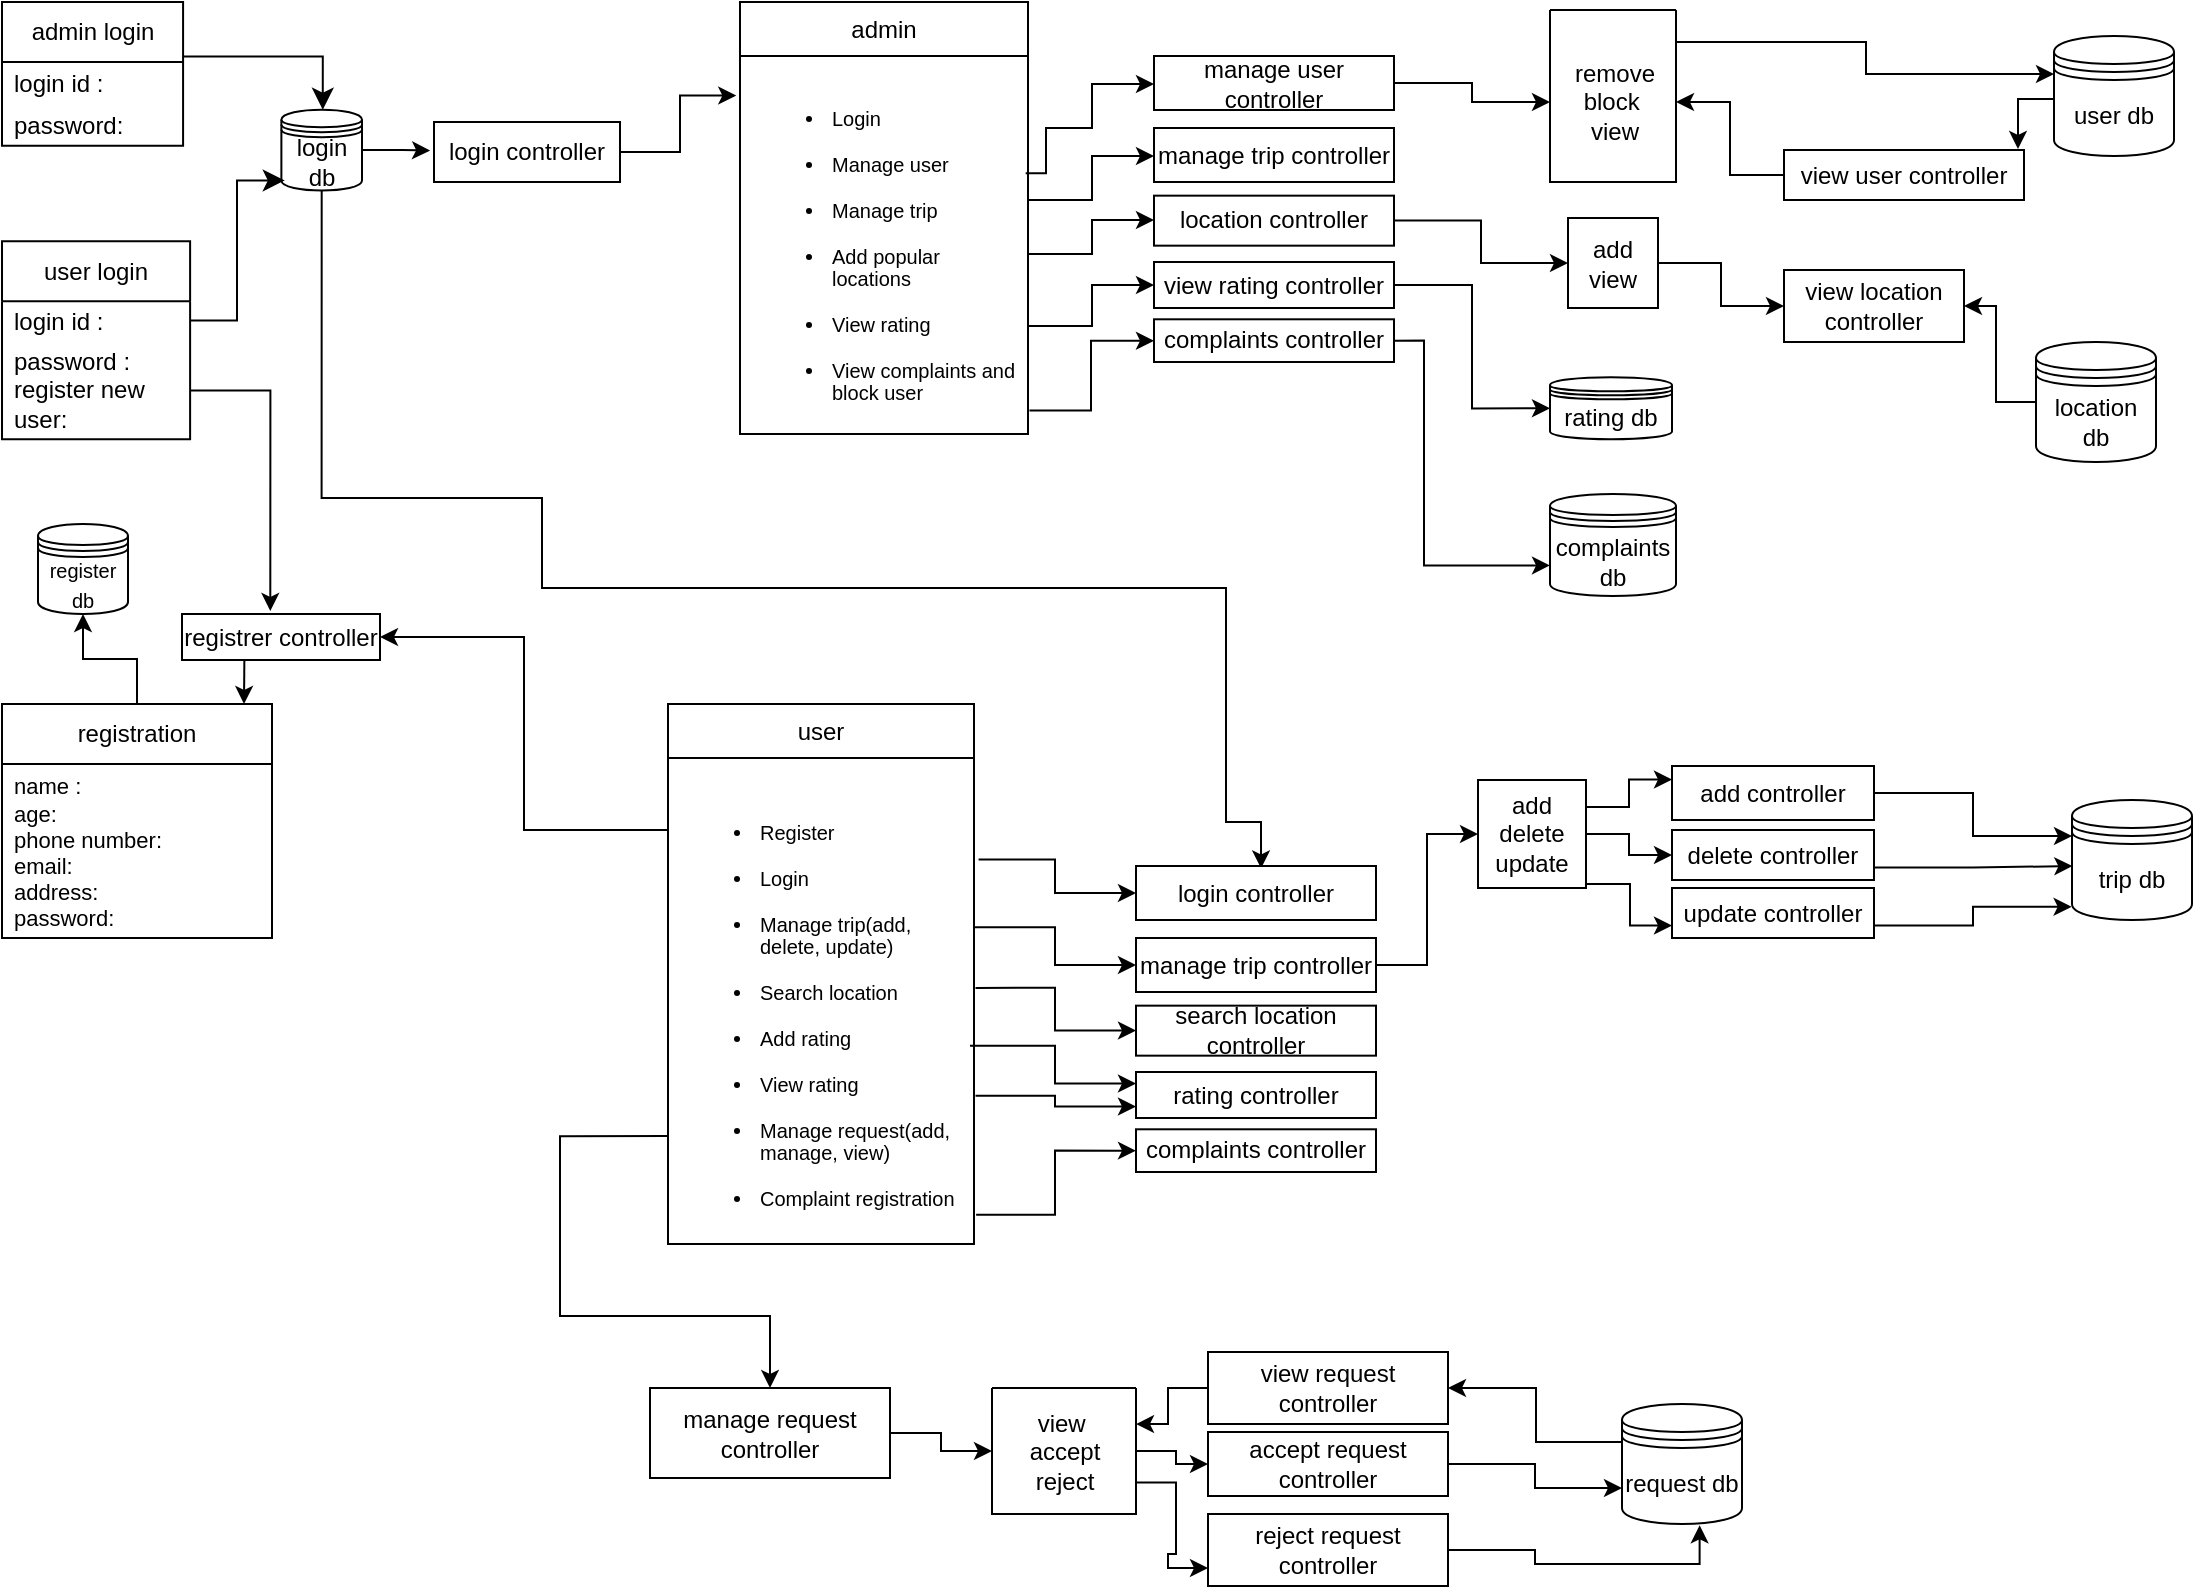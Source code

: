 <mxfile version="24.7.2" type="github">
  <diagram name="Page-1" id="9f46799a-70d6-7492-0946-bef42562c5a5">
    <mxGraphModel dx="989" dy="590" grid="1" gridSize="9" guides="1" tooltips="1" connect="1" arrows="1" fold="1" page="1" pageScale="1" pageWidth="1169" pageHeight="827" background="none" math="0" shadow="0">
      <root>
        <mxCell id="0" />
        <mxCell id="1" parent="0" />
        <mxCell id="CBxtj87pKqYlVacztBhi-85" value="" style="endArrow=classic;html=1;rounded=0;exitX=0.315;exitY=0.982;exitDx=0;exitDy=0;exitPerimeter=0;" edge="1" parent="1" source="CBxtj87pKqYlVacztBhi-74">
          <mxGeometry width="50" height="50" relative="1" as="geometry">
            <mxPoint x="153" y="311" as="sourcePoint" />
            <mxPoint x="157" y="369" as="targetPoint" />
          </mxGeometry>
        </mxCell>
        <mxCell id="CBxtj87pKqYlVacztBhi-75" value="&lt;font size=&quot;1&quot;&gt;register db&lt;/font&gt;" style="shape=datastore;whiteSpace=wrap;html=1;" vertex="1" parent="1">
          <mxGeometry x="54" y="279" width="45" height="45" as="geometry" />
        </mxCell>
        <mxCell id="CBxtj87pKqYlVacztBhi-86" style="edgeStyle=orthogonalEdgeStyle;rounded=0;orthogonalLoop=1;jettySize=auto;html=1;exitX=0.5;exitY=0;exitDx=0;exitDy=0;" edge="1" parent="1" source="CBxtj87pKqYlVacztBhi-69" target="CBxtj87pKqYlVacztBhi-75">
          <mxGeometry relative="1" as="geometry" />
        </mxCell>
        <mxCell id="CBxtj87pKqYlVacztBhi-68" style="edgeStyle=orthogonalEdgeStyle;rounded=0;orthogonalLoop=1;jettySize=auto;html=1;entryX=0.521;entryY=-0.132;entryDx=0;entryDy=0;entryPerimeter=0;exitX=0.5;exitY=1;exitDx=0;exitDy=0;" edge="1" parent="1" source="CBxtj87pKqYlVacztBhi-14">
          <mxGeometry relative="1" as="geometry">
            <mxPoint x="665.52" y="451.186" as="targetPoint" />
            <mxPoint x="195.84" y="117.0" as="sourcePoint" />
            <Array as="points">
              <mxPoint x="196" y="266" />
              <mxPoint x="306" y="266" />
              <mxPoint x="306" y="311" />
              <mxPoint x="648" y="311" />
              <mxPoint x="648" y="428" />
              <mxPoint x="666" y="428" />
            </Array>
          </mxGeometry>
        </mxCell>
        <mxCell id="CBxtj87pKqYlVacztBhi-112" style="edgeStyle=orthogonalEdgeStyle;rounded=0;orthogonalLoop=1;jettySize=auto;html=1;exitX=0.992;exitY=0.296;exitDx=0;exitDy=0;exitPerimeter=0;" edge="1" parent="1" source="CBxtj87pKqYlVacztBhi-25" target="CBxtj87pKqYlVacztBhi-93">
          <mxGeometry relative="1" as="geometry">
            <Array as="points">
              <mxPoint x="558" y="104" />
              <mxPoint x="558" y="81" />
              <mxPoint x="581" y="81" />
              <mxPoint x="581" y="59" />
            </Array>
          </mxGeometry>
        </mxCell>
        <mxCell id="CBxtj87pKqYlVacztBhi-113" value="" style="edgeStyle=orthogonalEdgeStyle;rounded=0;orthogonalLoop=1;jettySize=auto;html=1;" edge="1" parent="1" source="CBxtj87pKqYlVacztBhi-25" target="CBxtj87pKqYlVacztBhi-94">
          <mxGeometry relative="1" as="geometry">
            <Array as="points">
              <mxPoint x="581" y="117" />
              <mxPoint x="581" y="95" />
            </Array>
          </mxGeometry>
        </mxCell>
        <mxCell id="CBxtj87pKqYlVacztBhi-116" style="edgeStyle=orthogonalEdgeStyle;rounded=0;orthogonalLoop=1;jettySize=auto;html=1;exitX=1;exitY=0.5;exitDx=0;exitDy=0;" edge="1" parent="1" source="CBxtj87pKqYlVacztBhi-25" target="CBxtj87pKqYlVacztBhi-95">
          <mxGeometry relative="1" as="geometry">
            <Array as="points">
              <mxPoint x="581" y="144" />
              <mxPoint x="581" y="127" />
            </Array>
          </mxGeometry>
        </mxCell>
        <mxCell id="CBxtj87pKqYlVacztBhi-110" style="edgeStyle=orthogonalEdgeStyle;rounded=0;orthogonalLoop=1;jettySize=auto;html=1;entryX=0;entryY=0.5;entryDx=0;entryDy=0;" edge="1" parent="1" target="CBxtj87pKqYlVacztBhi-96">
          <mxGeometry relative="1" as="geometry">
            <mxPoint x="549" y="189" as="sourcePoint" />
            <Array as="points">
              <mxPoint x="549" y="180" />
              <mxPoint x="581" y="180" />
              <mxPoint x="581" y="160" />
            </Array>
          </mxGeometry>
        </mxCell>
        <mxCell id="CBxtj87pKqYlVacztBhi-117" style="edgeStyle=orthogonalEdgeStyle;rounded=0;orthogonalLoop=1;jettySize=auto;html=1;exitX=1.005;exitY=0.895;exitDx=0;exitDy=0;exitPerimeter=0;" edge="1" parent="1" source="CBxtj87pKqYlVacztBhi-25" target="CBxtj87pKqYlVacztBhi-98">
          <mxGeometry relative="1" as="geometry" />
        </mxCell>
        <mxCell id="CBxtj87pKqYlVacztBhi-119" value="" style="swimlane;startSize=0;" vertex="1" parent="1">
          <mxGeometry x="810" y="22" width="63" height="86" as="geometry" />
        </mxCell>
        <mxCell id="CBxtj87pKqYlVacztBhi-120" value="remove&lt;div&gt;block&amp;nbsp;&lt;/div&gt;&lt;div&gt;view&lt;/div&gt;" style="text;html=1;align=center;verticalAlign=middle;resizable=0;points=[];autosize=1;strokeColor=none;fillColor=none;" vertex="1" parent="CBxtj87pKqYlVacztBhi-119">
          <mxGeometry y="19" width="63" height="54" as="geometry" />
        </mxCell>
        <mxCell id="CBxtj87pKqYlVacztBhi-121" style="edgeStyle=orthogonalEdgeStyle;rounded=0;orthogonalLoop=1;jettySize=auto;html=1;exitX=1;exitY=0.5;exitDx=0;exitDy=0;" edge="1" parent="1" source="CBxtj87pKqYlVacztBhi-93" target="CBxtj87pKqYlVacztBhi-120">
          <mxGeometry relative="1" as="geometry" />
        </mxCell>
        <mxCell id="CBxtj87pKqYlVacztBhi-134" value="" style="edgeStyle=orthogonalEdgeStyle;rounded=0;orthogonalLoop=1;jettySize=auto;html=1;" edge="1" parent="1">
          <mxGeometry relative="1" as="geometry">
            <mxPoint x="1062" y="66.51" as="sourcePoint" />
            <mxPoint x="1044" y="91.5" as="targetPoint" />
          </mxGeometry>
        </mxCell>
        <mxCell id="CBxtj87pKqYlVacztBhi-122" value="user db" style="shape=datastore;whiteSpace=wrap;html=1;" vertex="1" parent="1">
          <mxGeometry x="1062" y="35" width="60" height="60" as="geometry" />
        </mxCell>
        <mxCell id="CBxtj87pKqYlVacztBhi-132" value="" style="edgeStyle=orthogonalEdgeStyle;rounded=0;orthogonalLoop=1;jettySize=auto;html=1;" edge="1" parent="1" source="CBxtj87pKqYlVacztBhi-124" target="CBxtj87pKqYlVacztBhi-120">
          <mxGeometry relative="1" as="geometry" />
        </mxCell>
        <mxCell id="CBxtj87pKqYlVacztBhi-124" value="view user controller" style="rounded=0;whiteSpace=wrap;html=1;" vertex="1" parent="1">
          <mxGeometry x="927" y="92" width="120" height="25" as="geometry" />
        </mxCell>
        <mxCell id="CBxtj87pKqYlVacztBhi-135" style="edgeStyle=orthogonalEdgeStyle;rounded=0;orthogonalLoop=1;jettySize=auto;html=1;exitX=1.005;exitY=-0.056;exitDx=0;exitDy=0;exitPerimeter=0;" edge="1" parent="1" source="CBxtj87pKqYlVacztBhi-120" target="CBxtj87pKqYlVacztBhi-122">
          <mxGeometry relative="1" as="geometry">
            <Array as="points">
              <mxPoint x="968" y="38" />
              <mxPoint x="968" y="54" />
            </Array>
          </mxGeometry>
        </mxCell>
        <mxCell id="CBxtj87pKqYlVacztBhi-150" style="edgeStyle=orthogonalEdgeStyle;rounded=0;orthogonalLoop=1;jettySize=auto;html=1;entryX=1;entryY=0.5;entryDx=0;entryDy=0;" edge="1" parent="1" source="CBxtj87pKqYlVacztBhi-136" target="CBxtj87pKqYlVacztBhi-146">
          <mxGeometry relative="1" as="geometry" />
        </mxCell>
        <mxCell id="CBxtj87pKqYlVacztBhi-136" value="location db" style="shape=datastore;whiteSpace=wrap;html=1;" vertex="1" parent="1">
          <mxGeometry x="1053" y="188" width="60" height="60" as="geometry" />
        </mxCell>
        <mxCell id="CBxtj87pKqYlVacztBhi-147" style="edgeStyle=orthogonalEdgeStyle;rounded=0;orthogonalLoop=1;jettySize=auto;html=1;entryX=0;entryY=0.5;entryDx=0;entryDy=0;" edge="1" parent="1" source="CBxtj87pKqYlVacztBhi-144" target="CBxtj87pKqYlVacztBhi-146">
          <mxGeometry relative="1" as="geometry" />
        </mxCell>
        <mxCell id="CBxtj87pKqYlVacztBhi-144" value="add&lt;div&gt;view&lt;/div&gt;" style="rounded=0;whiteSpace=wrap;html=1;" vertex="1" parent="1">
          <mxGeometry x="819" y="126" width="45" height="45" as="geometry" />
        </mxCell>
        <mxCell id="CBxtj87pKqYlVacztBhi-64" value="" style="group" vertex="1" connectable="0" parent="1">
          <mxGeometry x="36" y="18" width="180" height="218.651" as="geometry" />
        </mxCell>
        <object label="user login" id="CBxtj87pKqYlVacztBhi-6">
          <mxCell style="swimlane;fontStyle=0;childLayout=stackLayout;horizontal=1;startSize=30;horizontalStack=0;resizeParent=1;resizeParentMax=0;resizeLast=0;collapsible=1;marginBottom=0;whiteSpace=wrap;html=1;" vertex="1" parent="CBxtj87pKqYlVacztBhi-64">
            <mxGeometry x="0.003" y="119.651" width="94.05" height="99.004" as="geometry" />
          </mxCell>
        </object>
        <mxCell id="CBxtj87pKqYlVacztBhi-7" value="login id :" style="text;strokeColor=none;fillColor=none;align=left;verticalAlign=middle;spacingLeft=4;spacingRight=4;overflow=hidden;points=[[0,0.5],[1,0.5]];portConstraint=eastwest;rotatable=0;whiteSpace=wrap;html=1;" vertex="1" parent="CBxtj87pKqYlVacztBhi-6">
          <mxGeometry y="30" width="94.05" height="20.204" as="geometry" />
        </mxCell>
        <mxCell id="CBxtj87pKqYlVacztBhi-8" value="password :&lt;div&gt;register new user:&lt;/div&gt;" style="text;strokeColor=none;fillColor=none;align=left;verticalAlign=middle;spacingLeft=4;spacingRight=4;overflow=hidden;points=[[0,0.5],[1,0.5]];portConstraint=eastwest;rotatable=0;whiteSpace=wrap;html=1;" vertex="1" parent="CBxtj87pKqYlVacztBhi-6">
          <mxGeometry y="50.204" width="94.05" height="48.8" as="geometry" />
        </mxCell>
        <mxCell id="CBxtj87pKqYlVacztBhi-14" value="login&lt;div&gt;db&lt;/div&gt;" style="shape=datastore;whiteSpace=wrap;html=1;" vertex="1" parent="CBxtj87pKqYlVacztBhi-64">
          <mxGeometry x="139.691" y="53.843" width="40.309" height="40.407" as="geometry" />
        </mxCell>
        <mxCell id="CBxtj87pKqYlVacztBhi-16" value="" style="edgeStyle=elbowEdgeStyle;elbow=horizontal;endArrow=classic;html=1;curved=0;rounded=0;endSize=8;startSize=8;entryX=0.042;entryY=0.876;entryDx=0;entryDy=0;entryPerimeter=0;" edge="1" parent="CBxtj87pKqYlVacztBhi-64" target="CBxtj87pKqYlVacztBhi-14">
          <mxGeometry width="50" height="50" relative="1" as="geometry">
            <mxPoint x="94.058" y="159.31" as="sourcePoint" />
            <mxPoint x="127.649" y="125.637" as="targetPoint" />
          </mxGeometry>
        </mxCell>
        <mxCell id="CBxtj87pKqYlVacztBhi-59" value="admin login" style="swimlane;fontStyle=0;childLayout=stackLayout;horizontal=1;startSize=30;horizontalStack=0;resizeParent=1;resizeParentMax=0;resizeLast=0;collapsible=1;marginBottom=0;whiteSpace=wrap;html=1;" vertex="1" parent="CBxtj87pKqYlVacztBhi-64">
          <mxGeometry width="90.542" height="71.879" as="geometry" />
        </mxCell>
        <mxCell id="CBxtj87pKqYlVacztBhi-60" value="login id :" style="text;strokeColor=none;fillColor=none;align=left;verticalAlign=middle;spacingLeft=4;spacingRight=4;overflow=hidden;points=[[0,0.5],[1,0.5]];portConstraint=eastwest;rotatable=0;whiteSpace=wrap;html=1;" vertex="1" parent="CBxtj87pKqYlVacztBhi-59">
          <mxGeometry y="30" width="90.542" height="21.936" as="geometry" />
        </mxCell>
        <mxCell id="CBxtj87pKqYlVacztBhi-61" value="password:" style="text;strokeColor=none;fillColor=none;align=left;verticalAlign=middle;spacingLeft=4;spacingRight=4;overflow=hidden;points=[[0,0.5],[1,0.5]];portConstraint=eastwest;rotatable=0;whiteSpace=wrap;html=1;" vertex="1" parent="CBxtj87pKqYlVacztBhi-59">
          <mxGeometry y="51.936" width="90.542" height="19.942" as="geometry" />
        </mxCell>
        <mxCell id="CBxtj87pKqYlVacztBhi-63" value="" style="edgeStyle=segmentEdgeStyle;endArrow=classic;html=1;curved=0;rounded=0;endSize=8;startSize=8;" edge="1" parent="CBxtj87pKqYlVacztBhi-64">
          <mxGeometry width="50" height="50" relative="1" as="geometry">
            <mxPoint x="90.542" y="27.254" as="sourcePoint" />
            <mxPoint x="160.389" y="53.844" as="targetPoint" />
          </mxGeometry>
        </mxCell>
        <mxCell id="CBxtj87pKqYlVacztBhi-69" value="registration" style="swimlane;fontStyle=0;childLayout=stackLayout;horizontal=1;startSize=30;horizontalStack=0;resizeParent=1;resizeParentMax=0;resizeLast=0;collapsible=1;marginBottom=0;whiteSpace=wrap;html=1;" vertex="1" parent="1">
          <mxGeometry x="36" y="369" width="135" height="117" as="geometry" />
        </mxCell>
        <mxCell id="CBxtj87pKqYlVacztBhi-70" value="&lt;font style=&quot;font-size: 11px;&quot;&gt;name :&lt;/font&gt;&lt;div style=&quot;font-size: 11px;&quot;&gt;&lt;font style=&quot;font-size: 11px;&quot;&gt;age:&lt;/font&gt;&lt;/div&gt;&lt;div style=&quot;font-size: 11px;&quot;&gt;&lt;font style=&quot;font-size: 11px;&quot;&gt;phone number:&lt;/font&gt;&lt;/div&gt;&lt;div style=&quot;font-size: 11px;&quot;&gt;&lt;font style=&quot;font-size: 11px;&quot;&gt;email:&lt;/font&gt;&lt;/div&gt;&lt;div style=&quot;font-size: 11px;&quot;&gt;&lt;font style=&quot;font-size: 11px;&quot;&gt;address:&lt;/font&gt;&lt;/div&gt;&lt;div style=&quot;font-size: 11px;&quot;&gt;&lt;font style=&quot;font-size: 11px;&quot;&gt;password:&lt;/font&gt;&lt;/div&gt;" style="text;strokeColor=none;fillColor=none;align=left;verticalAlign=middle;spacingLeft=4;spacingRight=4;overflow=hidden;points=[[0,0.5],[1,0.5]];portConstraint=eastwest;rotatable=0;whiteSpace=wrap;html=1;" vertex="1" parent="CBxtj87pKqYlVacztBhi-69">
          <mxGeometry y="30" width="135" height="87" as="geometry" />
        </mxCell>
        <mxCell id="CBxtj87pKqYlVacztBhi-74" value="registrer controller" style="rounded=0;whiteSpace=wrap;html=1;" vertex="1" parent="1">
          <mxGeometry x="126" y="324" width="99" height="23" as="geometry" />
        </mxCell>
        <mxCell id="CBxtj87pKqYlVacztBhi-88" style="edgeStyle=orthogonalEdgeStyle;rounded=0;orthogonalLoop=1;jettySize=auto;html=1;exitX=1;exitY=0.5;exitDx=0;exitDy=0;entryX=0.446;entryY=-0.066;entryDx=0;entryDy=0;entryPerimeter=0;" edge="1" parent="1" source="CBxtj87pKqYlVacztBhi-8" target="CBxtj87pKqYlVacztBhi-74">
          <mxGeometry relative="1" as="geometry">
            <mxPoint x="171" y="261" as="targetPoint" />
          </mxGeometry>
        </mxCell>
        <mxCell id="CBxtj87pKqYlVacztBhi-99" value="" style="group" vertex="1" connectable="0" parent="1">
          <mxGeometry x="612" y="45" width="137" height="153" as="geometry" />
        </mxCell>
        <mxCell id="CBxtj87pKqYlVacztBhi-93" value="manage user controller" style="rounded=0;whiteSpace=wrap;html=1;" vertex="1" parent="CBxtj87pKqYlVacztBhi-99">
          <mxGeometry width="120" height="27" as="geometry" />
        </mxCell>
        <mxCell id="CBxtj87pKqYlVacztBhi-94" value="manage trip controller" style="rounded=0;whiteSpace=wrap;html=1;" vertex="1" parent="CBxtj87pKqYlVacztBhi-99">
          <mxGeometry y="36" width="120" height="27" as="geometry" />
        </mxCell>
        <mxCell id="CBxtj87pKqYlVacztBhi-95" value="location controller" style="rounded=0;whiteSpace=wrap;html=1;" vertex="1" parent="CBxtj87pKqYlVacztBhi-99">
          <mxGeometry y="69.83" width="120" height="25" as="geometry" />
        </mxCell>
        <mxCell id="CBxtj87pKqYlVacztBhi-96" value="view rating controller" style="rounded=0;whiteSpace=wrap;html=1;" vertex="1" parent="CBxtj87pKqYlVacztBhi-99">
          <mxGeometry y="103" width="120" height="23" as="geometry" />
        </mxCell>
        <mxCell id="CBxtj87pKqYlVacztBhi-98" value="complaints controller" style="rounded=0;whiteSpace=wrap;html=1;" vertex="1" parent="CBxtj87pKqYlVacztBhi-99">
          <mxGeometry y="131.65" width="120" height="21.35" as="geometry" />
        </mxCell>
        <mxCell id="CBxtj87pKqYlVacztBhi-100" value="login controller" style="rounded=0;whiteSpace=wrap;html=1;" vertex="1" parent="1">
          <mxGeometry x="252" y="78" width="93" height="30" as="geometry" />
        </mxCell>
        <mxCell id="CBxtj87pKqYlVacztBhi-145" style="edgeStyle=orthogonalEdgeStyle;rounded=0;orthogonalLoop=1;jettySize=auto;html=1;entryX=0;entryY=0.5;entryDx=0;entryDy=0;" edge="1" parent="1" source="CBxtj87pKqYlVacztBhi-95" target="CBxtj87pKqYlVacztBhi-144">
          <mxGeometry relative="1" as="geometry">
            <mxPoint x="774" y="135" as="targetPoint" />
          </mxGeometry>
        </mxCell>
        <mxCell id="CBxtj87pKqYlVacztBhi-146" value="view location controller" style="rounded=0;whiteSpace=wrap;html=1;" vertex="1" parent="1">
          <mxGeometry x="927" y="152" width="90" height="36" as="geometry" />
        </mxCell>
        <mxCell id="CBxtj87pKqYlVacztBhi-151" value="rating db" style="shape=datastore;whiteSpace=wrap;html=1;" vertex="1" parent="1">
          <mxGeometry x="810" y="205.65" width="61" height="31" as="geometry" />
        </mxCell>
        <mxCell id="CBxtj87pKqYlVacztBhi-39" value="user" style="swimlane;fontStyle=0;childLayout=stackLayout;horizontal=1;startSize=27;horizontalStack=0;resizeParent=1;resizeParentMax=0;resizeLast=0;collapsible=1;marginBottom=0;whiteSpace=wrap;html=1;container=0;movable=1;resizable=1;rotatable=1;deletable=1;editable=1;locked=0;connectable=1;" vertex="1" parent="1">
          <mxGeometry x="369" y="369" width="153" height="270" as="geometry" />
        </mxCell>
        <mxCell id="CBxtj87pKqYlVacztBhi-40" value="&lt;ul style=&quot;font-size: 10px;&quot;&gt;&lt;br&gt;&lt;li style=&quot;margin: 0px; font-style: normal; font-variant-caps: normal; font-stretch: normal; line-height: normal; font-size-adjust: none; font-kerning: auto; font-variant-alternates: normal; font-variant-ligatures: normal; font-variant-numeric: normal; font-variant-east-asian: normal; font-variant-position: normal; font-feature-settings: normal; font-optical-sizing: auto; font-variation-settings: normal;&quot;&gt;Register&lt;/li&gt;&lt;br&gt;&lt;li style=&quot;margin: 0px; font-style: normal; font-variant-caps: normal; font-stretch: normal; line-height: normal; font-size-adjust: none; font-kerning: auto; font-variant-alternates: normal; font-variant-ligatures: normal; font-variant-numeric: normal; font-variant-east-asian: normal; font-variant-position: normal; font-feature-settings: normal; font-optical-sizing: auto; font-variation-settings: normal;&quot;&gt;Login&lt;/li&gt;&lt;br&gt;&lt;li style=&quot;margin: 0px; font-style: normal; font-variant-caps: normal; font-stretch: normal; line-height: normal; font-size-adjust: none; font-kerning: auto; font-variant-alternates: normal; font-variant-ligatures: normal; font-variant-numeric: normal; font-variant-east-asian: normal; font-variant-position: normal; font-feature-settings: normal; font-optical-sizing: auto; font-variation-settings: normal;&quot;&gt;Manage trip(add, delete, update)&lt;/li&gt;&lt;br&gt;&lt;li style=&quot;margin: 0px; font-style: normal; font-variant-caps: normal; font-stretch: normal; line-height: normal; font-size-adjust: none; font-kerning: auto; font-variant-alternates: normal; font-variant-ligatures: normal; font-variant-numeric: normal; font-variant-east-asian: normal; font-variant-position: normal; font-feature-settings: normal; font-optical-sizing: auto; font-variation-settings: normal;&quot;&gt;Search location&lt;/li&gt;&lt;br&gt;&lt;li style=&quot;margin: 0px; font-style: normal; font-variant-caps: normal; font-stretch: normal; line-height: normal; font-size-adjust: none; font-kerning: auto; font-variant-alternates: normal; font-variant-ligatures: normal; font-variant-numeric: normal; font-variant-east-asian: normal; font-variant-position: normal; font-feature-settings: normal; font-optical-sizing: auto; font-variation-settings: normal;&quot;&gt;Add rating&lt;/li&gt;&lt;br&gt;&lt;li style=&quot;margin: 0px; font-style: normal; font-variant-caps: normal; font-stretch: normal; line-height: normal; font-size-adjust: none; font-kerning: auto; font-variant-alternates: normal; font-variant-ligatures: normal; font-variant-numeric: normal; font-variant-east-asian: normal; font-variant-position: normal; font-feature-settings: normal; font-optical-sizing: auto; font-variation-settings: normal;&quot;&gt;View rating&lt;/li&gt;&lt;br&gt;&lt;li style=&quot;margin: 0px; font-style: normal; font-variant-caps: normal; font-stretch: normal; line-height: normal; font-size-adjust: none; font-kerning: auto; font-variant-alternates: normal; font-variant-ligatures: normal; font-variant-numeric: normal; font-variant-east-asian: normal; font-variant-position: normal; font-feature-settings: normal; font-optical-sizing: auto; font-variation-settings: normal;&quot;&gt;Manage request(add, manage, view)&lt;/li&gt;&lt;br&gt;&lt;li style=&quot;margin: 0px; font-style: normal; font-variant-caps: normal; font-stretch: normal; line-height: normal; font-size-adjust: none; font-kerning: auto; font-variant-alternates: normal; font-variant-ligatures: normal; font-variant-numeric: normal; font-variant-east-asian: normal; font-variant-position: normal; font-feature-settings: normal; font-optical-sizing: auto; font-variation-settings: normal;&quot;&gt;Complaint registration&lt;/li&gt;&lt;/ul&gt;" style="text;strokeColor=none;fillColor=none;align=left;verticalAlign=middle;spacingLeft=4;spacingRight=4;overflow=hidden;points=[[0,0.5],[1,0.5]];portConstraint=eastwest;rotatable=1;whiteSpace=wrap;html=1;movable=1;resizable=1;deletable=1;editable=1;locked=0;connectable=1;" vertex="1" parent="CBxtj87pKqYlVacztBhi-39">
          <mxGeometry y="27" width="153" height="243" as="geometry" />
        </mxCell>
        <mxCell id="CBxtj87pKqYlVacztBhi-22" value="admin" style="swimlane;fontStyle=0;childLayout=stackLayout;horizontal=1;startSize=27;horizontalStack=0;resizeParent=1;resizeParentMax=0;resizeLast=0;collapsible=1;marginBottom=0;whiteSpace=wrap;html=1;container=0;movable=1;resizable=1;rotatable=1;deletable=1;editable=1;locked=0;connectable=1;" vertex="1" parent="1">
          <mxGeometry x="405" y="18" width="144" height="216" as="geometry">
            <mxRectangle x="400" y="100" width="60" height="30" as="alternateBounds" />
          </mxGeometry>
        </mxCell>
        <mxCell id="CBxtj87pKqYlVacztBhi-25" value="&lt;ul style=&quot;list-style-type: disc; font-size: 10px;&quot;&gt;&lt;br&gt;&lt;li style=&quot;margin: 0px; font-style: normal; font-variant-caps: normal; font-weight: normal; font-stretch: normal; line-height: normal; font-family: Helvetica; font-size-adjust: none; font-kerning: auto; font-variant-alternates: normal; font-variant-ligatures: normal; font-variant-numeric: normal; font-variant-east-asian: normal; font-variant-position: normal; font-variant-emoji: normal; font-feature-settings: normal; font-optical-sizing: auto; font-variation-settings: normal; color: rgb(0, 0, 0);&quot;&gt;Login&lt;/li&gt;&lt;br&gt;&lt;li style=&quot;margin: 0px; font-style: normal; font-variant-caps: normal; font-weight: normal; font-stretch: normal; line-height: normal; font-family: Helvetica; font-size-adjust: none; font-kerning: auto; font-variant-alternates: normal; font-variant-ligatures: normal; font-variant-numeric: normal; font-variant-east-asian: normal; font-variant-position: normal; font-variant-emoji: normal; font-feature-settings: normal; font-optical-sizing: auto; font-variation-settings: normal; color: rgb(0, 0, 0);&quot;&gt;Manage user&lt;/li&gt;&lt;br&gt;&lt;li style=&quot;margin: 0px; font-style: normal; font-variant-caps: normal; font-weight: normal; font-stretch: normal; line-height: normal; font-family: Helvetica; font-size-adjust: none; font-kerning: auto; font-variant-alternates: normal; font-variant-ligatures: normal; font-variant-numeric: normal; font-variant-east-asian: normal; font-variant-position: normal; font-variant-emoji: normal; font-feature-settings: normal; font-optical-sizing: auto; font-variation-settings: normal; color: rgb(0, 0, 0);&quot;&gt;Manage trip&lt;/li&gt;&lt;br&gt;&lt;li style=&quot;margin: 0px; font-style: normal; font-variant-caps: normal; font-weight: normal; font-stretch: normal; line-height: normal; font-family: Helvetica; font-size-adjust: none; font-kerning: auto; font-variant-alternates: normal; font-variant-ligatures: normal; font-variant-numeric: normal; font-variant-east-asian: normal; font-variant-position: normal; font-variant-emoji: normal; font-feature-settings: normal; font-optical-sizing: auto; font-variation-settings: normal; color: rgb(0, 0, 0);&quot;&gt;Add popular locations&lt;/li&gt;&lt;br&gt;&lt;li style=&quot;margin: 0px; font-style: normal; font-variant-caps: normal; font-weight: normal; font-stretch: normal; line-height: normal; font-family: Helvetica; font-size-adjust: none; font-kerning: auto; font-variant-alternates: normal; font-variant-ligatures: normal; font-variant-numeric: normal; font-variant-east-asian: normal; font-variant-position: normal; font-variant-emoji: normal; font-feature-settings: normal; font-optical-sizing: auto; font-variation-settings: normal; color: rgb(0, 0, 0);&quot;&gt;View rating&lt;/li&gt;&lt;br&gt;&lt;li style=&quot;margin: 0px; font-style: normal; font-variant-caps: normal; font-weight: normal; font-stretch: normal; line-height: normal; font-family: Helvetica; font-size-adjust: none; font-kerning: auto; font-variant-alternates: normal; font-variant-ligatures: normal; font-variant-numeric: normal; font-variant-east-asian: normal; font-variant-position: normal; font-variant-emoji: normal; font-feature-settings: normal; font-optical-sizing: auto; font-variation-settings: normal; color: rgb(0, 0, 0);&quot;&gt;View complaints and block user&lt;/li&gt;&lt;br&gt;&lt;/ul&gt;" style="text;strokeColor=none;fillColor=none;align=left;verticalAlign=middle;spacingLeft=4;spacingRight=4;overflow=hidden;points=[[0,0.5],[1,0.5]];portConstraint=eastwest;rotatable=1;whiteSpace=wrap;html=1;movable=1;resizable=1;deletable=1;editable=1;locked=0;connectable=1;" vertex="1" parent="1">
          <mxGeometry x="405" y="45" width="144" height="198" as="geometry" />
        </mxCell>
        <mxCell id="CBxtj87pKqYlVacztBhi-154" style="edgeStyle=orthogonalEdgeStyle;rounded=0;orthogonalLoop=1;jettySize=auto;html=1;entryX=1;entryY=0.5;entryDx=0;entryDy=0;" edge="1" parent="1" source="CBxtj87pKqYlVacztBhi-40" target="CBxtj87pKqYlVacztBhi-74">
          <mxGeometry relative="1" as="geometry">
            <mxPoint x="279" y="333" as="targetPoint" />
            <Array as="points">
              <mxPoint x="297" y="432" />
              <mxPoint x="297" y="336" />
            </Array>
          </mxGeometry>
        </mxCell>
        <mxCell id="CBxtj87pKqYlVacztBhi-155" value="complaints db" style="shape=datastore;whiteSpace=wrap;html=1;" vertex="1" parent="1">
          <mxGeometry x="810" y="264" width="63" height="51" as="geometry" />
        </mxCell>
        <mxCell id="CBxtj87pKqYlVacztBhi-156" style="edgeStyle=orthogonalEdgeStyle;rounded=0;orthogonalLoop=1;jettySize=auto;html=1;entryX=0;entryY=0.5;entryDx=0;entryDy=0;" edge="1" parent="1" source="CBxtj87pKqYlVacztBhi-96" target="CBxtj87pKqYlVacztBhi-151">
          <mxGeometry relative="1" as="geometry" />
        </mxCell>
        <mxCell id="CBxtj87pKqYlVacztBhi-164" value="" style="group" vertex="1" connectable="0" parent="1">
          <mxGeometry x="603" y="450" width="120" height="153" as="geometry" />
        </mxCell>
        <mxCell id="CBxtj87pKqYlVacztBhi-158" value="login controller" style="rounded=0;whiteSpace=wrap;html=1;" vertex="1" parent="CBxtj87pKqYlVacztBhi-164">
          <mxGeometry width="120" height="27" as="geometry" />
        </mxCell>
        <mxCell id="CBxtj87pKqYlVacztBhi-159" value="manage trip controller" style="rounded=0;whiteSpace=wrap;html=1;" vertex="1" parent="CBxtj87pKqYlVacztBhi-164">
          <mxGeometry y="36" width="120" height="27" as="geometry" />
        </mxCell>
        <mxCell id="CBxtj87pKqYlVacztBhi-160" value="search location controller" style="rounded=0;whiteSpace=wrap;html=1;" vertex="1" parent="CBxtj87pKqYlVacztBhi-164">
          <mxGeometry y="69.83" width="120" height="25" as="geometry" />
        </mxCell>
        <mxCell id="CBxtj87pKqYlVacztBhi-161" value="rating controller" style="rounded=0;whiteSpace=wrap;html=1;" vertex="1" parent="CBxtj87pKqYlVacztBhi-164">
          <mxGeometry y="103" width="120" height="23" as="geometry" />
        </mxCell>
        <mxCell id="CBxtj87pKqYlVacztBhi-162" value="complaints controller" style="rounded=0;whiteSpace=wrap;html=1;" vertex="1" parent="CBxtj87pKqYlVacztBhi-164">
          <mxGeometry y="131.65" width="120" height="21.35" as="geometry" />
        </mxCell>
        <mxCell id="CBxtj87pKqYlVacztBhi-166" style="edgeStyle=orthogonalEdgeStyle;rounded=0;orthogonalLoop=1;jettySize=auto;html=1;entryX=-0.021;entryY=0.476;entryDx=0;entryDy=0;entryPerimeter=0;" edge="1" parent="1" source="CBxtj87pKqYlVacztBhi-14" target="CBxtj87pKqYlVacztBhi-100">
          <mxGeometry relative="1" as="geometry" />
        </mxCell>
        <mxCell id="CBxtj87pKqYlVacztBhi-167" style="edgeStyle=orthogonalEdgeStyle;rounded=0;orthogonalLoop=1;jettySize=auto;html=1;entryX=-0.013;entryY=0.1;entryDx=0;entryDy=0;entryPerimeter=0;" edge="1" parent="1" source="CBxtj87pKqYlVacztBhi-100" target="CBxtj87pKqYlVacztBhi-25">
          <mxGeometry relative="1" as="geometry" />
        </mxCell>
        <mxCell id="CBxtj87pKqYlVacztBhi-168" style="edgeStyle=orthogonalEdgeStyle;rounded=0;orthogonalLoop=1;jettySize=auto;html=1;exitX=1.015;exitY=0.209;exitDx=0;exitDy=0;exitPerimeter=0;" edge="1" parent="1" source="CBxtj87pKqYlVacztBhi-40" target="CBxtj87pKqYlVacztBhi-158">
          <mxGeometry relative="1" as="geometry" />
        </mxCell>
        <mxCell id="CBxtj87pKqYlVacztBhi-169" style="edgeStyle=orthogonalEdgeStyle;rounded=0;orthogonalLoop=1;jettySize=auto;html=1;exitX=1.002;exitY=0.348;exitDx=0;exitDy=0;exitPerimeter=0;" edge="1" parent="1" source="CBxtj87pKqYlVacztBhi-40" target="CBxtj87pKqYlVacztBhi-159">
          <mxGeometry relative="1" as="geometry" />
        </mxCell>
        <mxCell id="CBxtj87pKqYlVacztBhi-170" style="edgeStyle=orthogonalEdgeStyle;rounded=0;orthogonalLoop=1;jettySize=auto;html=1;exitX=1.005;exitY=0.473;exitDx=0;exitDy=0;exitPerimeter=0;" edge="1" parent="1" source="CBxtj87pKqYlVacztBhi-40" target="CBxtj87pKqYlVacztBhi-160">
          <mxGeometry relative="1" as="geometry" />
        </mxCell>
        <mxCell id="CBxtj87pKqYlVacztBhi-175" style="edgeStyle=orthogonalEdgeStyle;rounded=0;orthogonalLoop=1;jettySize=auto;html=1;exitX=1.007;exitY=0.94;exitDx=0;exitDy=0;entryX=0;entryY=0.5;entryDx=0;entryDy=0;exitPerimeter=0;" edge="1" parent="1" source="CBxtj87pKqYlVacztBhi-40" target="CBxtj87pKqYlVacztBhi-162">
          <mxGeometry relative="1" as="geometry" />
        </mxCell>
        <mxCell id="CBxtj87pKqYlVacztBhi-174" style="edgeStyle=orthogonalEdgeStyle;rounded=0;orthogonalLoop=1;jettySize=auto;html=1;exitX=1.005;exitY=0.695;exitDx=0;exitDy=0;entryX=0;entryY=0.75;entryDx=0;entryDy=0;exitPerimeter=0;" edge="1" parent="1" source="CBxtj87pKqYlVacztBhi-40" target="CBxtj87pKqYlVacztBhi-161">
          <mxGeometry relative="1" as="geometry" />
        </mxCell>
        <mxCell id="CBxtj87pKqYlVacztBhi-173" style="edgeStyle=orthogonalEdgeStyle;rounded=0;orthogonalLoop=1;jettySize=auto;html=1;exitX=0.987;exitY=0.592;exitDx=0;exitDy=0;entryX=0;entryY=0.25;entryDx=0;entryDy=0;exitPerimeter=0;" edge="1" parent="1" source="CBxtj87pKqYlVacztBhi-40" target="CBxtj87pKqYlVacztBhi-161">
          <mxGeometry relative="1" as="geometry" />
        </mxCell>
        <mxCell id="CBxtj87pKqYlVacztBhi-185" value="" style="edgeStyle=orthogonalEdgeStyle;rounded=0;orthogonalLoop=1;jettySize=auto;html=1;entryX=0;entryY=0.5;entryDx=0;entryDy=0;" edge="1" parent="1" source="CBxtj87pKqYlVacztBhi-177" target="CBxtj87pKqYlVacztBhi-179">
          <mxGeometry relative="1" as="geometry" />
        </mxCell>
        <mxCell id="CBxtj87pKqYlVacztBhi-177" value="manage request controller" style="rounded=0;whiteSpace=wrap;html=1;" vertex="1" parent="1">
          <mxGeometry x="360" y="711" width="120" height="45" as="geometry" />
        </mxCell>
        <mxCell id="CBxtj87pKqYlVacztBhi-178" style="edgeStyle=orthogonalEdgeStyle;rounded=0;orthogonalLoop=1;jettySize=auto;html=1;exitX=0;exitY=0.778;exitDx=0;exitDy=0;exitPerimeter=0;" edge="1" parent="1" source="CBxtj87pKqYlVacztBhi-40" target="CBxtj87pKqYlVacztBhi-177">
          <mxGeometry relative="1" as="geometry">
            <mxPoint x="288" y="585" as="sourcePoint" />
            <Array as="points">
              <mxPoint x="315" y="585" />
              <mxPoint x="315" y="675" />
              <mxPoint x="420" y="675" />
            </Array>
          </mxGeometry>
        </mxCell>
        <mxCell id="CBxtj87pKqYlVacztBhi-191" style="edgeStyle=orthogonalEdgeStyle;rounded=0;orthogonalLoop=1;jettySize=auto;html=1;entryX=0;entryY=0.5;entryDx=0;entryDy=0;" edge="1" parent="1" source="CBxtj87pKqYlVacztBhi-179" target="CBxtj87pKqYlVacztBhi-187">
          <mxGeometry relative="1" as="geometry" />
        </mxCell>
        <mxCell id="CBxtj87pKqYlVacztBhi-192" style="edgeStyle=orthogonalEdgeStyle;rounded=0;orthogonalLoop=1;jettySize=auto;html=1;exitX=1;exitY=0.75;exitDx=0;exitDy=0;entryX=0;entryY=0.75;entryDx=0;entryDy=0;" edge="1" parent="1" source="CBxtj87pKqYlVacztBhi-179" target="CBxtj87pKqYlVacztBhi-188">
          <mxGeometry relative="1" as="geometry" />
        </mxCell>
        <mxCell id="CBxtj87pKqYlVacztBhi-179" value="" style="swimlane;startSize=0;" vertex="1" parent="1">
          <mxGeometry x="531" y="711" width="72" height="63" as="geometry" />
        </mxCell>
        <mxCell id="CBxtj87pKqYlVacztBhi-180" value="view&amp;nbsp;&lt;div&gt;accept&lt;/div&gt;&lt;div&gt;reject&lt;/div&gt;" style="text;html=1;align=center;verticalAlign=middle;resizable=0;points=[];autosize=1;strokeColor=none;fillColor=none;" vertex="1" parent="CBxtj87pKqYlVacztBhi-179">
          <mxGeometry x="9" y="4.5" width="54" height="54" as="geometry" />
        </mxCell>
        <mxCell id="CBxtj87pKqYlVacztBhi-186" value="view request controller" style="rounded=0;whiteSpace=wrap;html=1;" vertex="1" parent="1">
          <mxGeometry x="639" y="693" width="120" height="36" as="geometry" />
        </mxCell>
        <mxCell id="CBxtj87pKqYlVacztBhi-196" style="edgeStyle=orthogonalEdgeStyle;rounded=0;orthogonalLoop=1;jettySize=auto;html=1;entryX=0;entryY=0.7;entryDx=0;entryDy=0;" edge="1" parent="1" source="CBxtj87pKqYlVacztBhi-187" target="CBxtj87pKqYlVacztBhi-193">
          <mxGeometry relative="1" as="geometry" />
        </mxCell>
        <mxCell id="CBxtj87pKqYlVacztBhi-187" value="accept request controller" style="rounded=0;whiteSpace=wrap;html=1;" vertex="1" parent="1">
          <mxGeometry x="639" y="733" width="120" height="32" as="geometry" />
        </mxCell>
        <mxCell id="CBxtj87pKqYlVacztBhi-188" value="reject request controller" style="rounded=0;whiteSpace=wrap;html=1;" vertex="1" parent="1">
          <mxGeometry x="639" y="774" width="120" height="36" as="geometry" />
        </mxCell>
        <mxCell id="CBxtj87pKqYlVacztBhi-189" style="edgeStyle=orthogonalEdgeStyle;rounded=0;orthogonalLoop=1;jettySize=auto;html=1;entryX=1;entryY=0.286;entryDx=0;entryDy=0;entryPerimeter=0;" edge="1" parent="1" source="CBxtj87pKqYlVacztBhi-186" target="CBxtj87pKqYlVacztBhi-179">
          <mxGeometry relative="1" as="geometry">
            <Array as="points">
              <mxPoint x="619" y="711" />
              <mxPoint x="619" y="729" />
            </Array>
          </mxGeometry>
        </mxCell>
        <mxCell id="CBxtj87pKqYlVacztBhi-197" style="edgeStyle=orthogonalEdgeStyle;rounded=0;orthogonalLoop=1;jettySize=auto;html=1;entryX=1;entryY=0.5;entryDx=0;entryDy=0;" edge="1" parent="1" source="CBxtj87pKqYlVacztBhi-193" target="CBxtj87pKqYlVacztBhi-186">
          <mxGeometry relative="1" as="geometry">
            <Array as="points">
              <mxPoint x="803" y="738" />
              <mxPoint x="803" y="711" />
            </Array>
          </mxGeometry>
        </mxCell>
        <mxCell id="CBxtj87pKqYlVacztBhi-193" value="request db" style="shape=datastore;whiteSpace=wrap;html=1;" vertex="1" parent="1">
          <mxGeometry x="846" y="719" width="60" height="60" as="geometry" />
        </mxCell>
        <mxCell id="CBxtj87pKqYlVacztBhi-194" style="edgeStyle=orthogonalEdgeStyle;rounded=0;orthogonalLoop=1;jettySize=auto;html=1;exitX=1;exitY=0.5;exitDx=0;exitDy=0;entryX=0;entryY=0.7;entryDx=0;entryDy=0;" edge="1" parent="1" source="CBxtj87pKqYlVacztBhi-98" target="CBxtj87pKqYlVacztBhi-155">
          <mxGeometry relative="1" as="geometry">
            <Array as="points">
              <mxPoint x="747" y="187" />
              <mxPoint x="747" y="300" />
            </Array>
          </mxGeometry>
        </mxCell>
        <mxCell id="CBxtj87pKqYlVacztBhi-195" style="edgeStyle=orthogonalEdgeStyle;rounded=0;orthogonalLoop=1;jettySize=auto;html=1;entryX=0.647;entryY=1.011;entryDx=0;entryDy=0;entryPerimeter=0;" edge="1" parent="1" source="CBxtj87pKqYlVacztBhi-188" target="CBxtj87pKqYlVacztBhi-193">
          <mxGeometry relative="1" as="geometry" />
        </mxCell>
        <mxCell id="CBxtj87pKqYlVacztBhi-211" style="edgeStyle=orthogonalEdgeStyle;rounded=0;orthogonalLoop=1;jettySize=auto;html=1;exitX=1;exitY=0.25;exitDx=0;exitDy=0;entryX=0;entryY=0.25;entryDx=0;entryDy=0;" edge="1" parent="1" source="CBxtj87pKqYlVacztBhi-198" target="CBxtj87pKqYlVacztBhi-206">
          <mxGeometry relative="1" as="geometry" />
        </mxCell>
        <mxCell id="CBxtj87pKqYlVacztBhi-212" style="edgeStyle=orthogonalEdgeStyle;rounded=0;orthogonalLoop=1;jettySize=auto;html=1;exitX=1;exitY=0.5;exitDx=0;exitDy=0;entryX=0;entryY=0.5;entryDx=0;entryDy=0;" edge="1" parent="1" source="CBxtj87pKqYlVacztBhi-198" target="CBxtj87pKqYlVacztBhi-207">
          <mxGeometry relative="1" as="geometry" />
        </mxCell>
        <mxCell id="CBxtj87pKqYlVacztBhi-213" style="edgeStyle=orthogonalEdgeStyle;rounded=0;orthogonalLoop=1;jettySize=auto;html=1;exitX=1;exitY=0.75;exitDx=0;exitDy=0;entryX=0;entryY=0.75;entryDx=0;entryDy=0;" edge="1" parent="1" source="CBxtj87pKqYlVacztBhi-198" target="CBxtj87pKqYlVacztBhi-208">
          <mxGeometry relative="1" as="geometry">
            <Array as="points">
              <mxPoint x="828" y="459" />
              <mxPoint x="850" y="459" />
              <mxPoint x="850" y="480" />
            </Array>
          </mxGeometry>
        </mxCell>
        <mxCell id="CBxtj87pKqYlVacztBhi-198" value="add&lt;div&gt;delete&lt;/div&gt;&lt;div&gt;update&lt;/div&gt;" style="whiteSpace=wrap;html=1;aspect=fixed;" vertex="1" parent="1">
          <mxGeometry x="774" y="407" width="54" height="54" as="geometry" />
        </mxCell>
        <mxCell id="CBxtj87pKqYlVacztBhi-222" style="edgeStyle=orthogonalEdgeStyle;rounded=0;orthogonalLoop=1;jettySize=auto;html=1;exitX=1;exitY=0.5;exitDx=0;exitDy=0;entryX=0;entryY=0.3;entryDx=0;entryDy=0;" edge="1" parent="1" source="CBxtj87pKqYlVacztBhi-206" target="CBxtj87pKqYlVacztBhi-209">
          <mxGeometry relative="1" as="geometry" />
        </mxCell>
        <mxCell id="CBxtj87pKqYlVacztBhi-206" value="add controller" style="rounded=0;whiteSpace=wrap;html=1;" vertex="1" parent="1">
          <mxGeometry x="871" y="400" width="101" height="27" as="geometry" />
        </mxCell>
        <mxCell id="CBxtj87pKqYlVacztBhi-207" value="delete controller" style="rounded=0;whiteSpace=wrap;html=1;" vertex="1" parent="1">
          <mxGeometry x="871" y="432" width="101" height="25" as="geometry" />
        </mxCell>
        <mxCell id="CBxtj87pKqYlVacztBhi-208" value="update controller" style="rounded=0;whiteSpace=wrap;html=1;" vertex="1" parent="1">
          <mxGeometry x="871" y="461" width="101" height="25" as="geometry" />
        </mxCell>
        <mxCell id="CBxtj87pKqYlVacztBhi-209" value="trip db" style="shape=datastore;whiteSpace=wrap;html=1;" vertex="1" parent="1">
          <mxGeometry x="1071" y="417" width="60" height="60" as="geometry" />
        </mxCell>
        <mxCell id="CBxtj87pKqYlVacztBhi-210" style="edgeStyle=orthogonalEdgeStyle;rounded=0;orthogonalLoop=1;jettySize=auto;html=1;entryX=0;entryY=0.5;entryDx=0;entryDy=0;" edge="1" parent="1" source="CBxtj87pKqYlVacztBhi-159" target="CBxtj87pKqYlVacztBhi-198">
          <mxGeometry relative="1" as="geometry" />
        </mxCell>
        <mxCell id="CBxtj87pKqYlVacztBhi-218" style="edgeStyle=orthogonalEdgeStyle;rounded=0;orthogonalLoop=1;jettySize=auto;html=1;exitX=1;exitY=0.75;exitDx=0;exitDy=0;entryX=-0.003;entryY=0.89;entryDx=0;entryDy=0;entryPerimeter=0;" edge="1" parent="1" source="CBxtj87pKqYlVacztBhi-208" target="CBxtj87pKqYlVacztBhi-209">
          <mxGeometry relative="1" as="geometry" />
        </mxCell>
        <mxCell id="CBxtj87pKqYlVacztBhi-219" style="edgeStyle=orthogonalEdgeStyle;rounded=0;orthogonalLoop=1;jettySize=auto;html=1;exitX=1;exitY=0.75;exitDx=0;exitDy=0;entryX=0.003;entryY=0.55;entryDx=0;entryDy=0;entryPerimeter=0;" edge="1" parent="1" source="CBxtj87pKqYlVacztBhi-207" target="CBxtj87pKqYlVacztBhi-209">
          <mxGeometry relative="1" as="geometry" />
        </mxCell>
      </root>
    </mxGraphModel>
  </diagram>
</mxfile>
